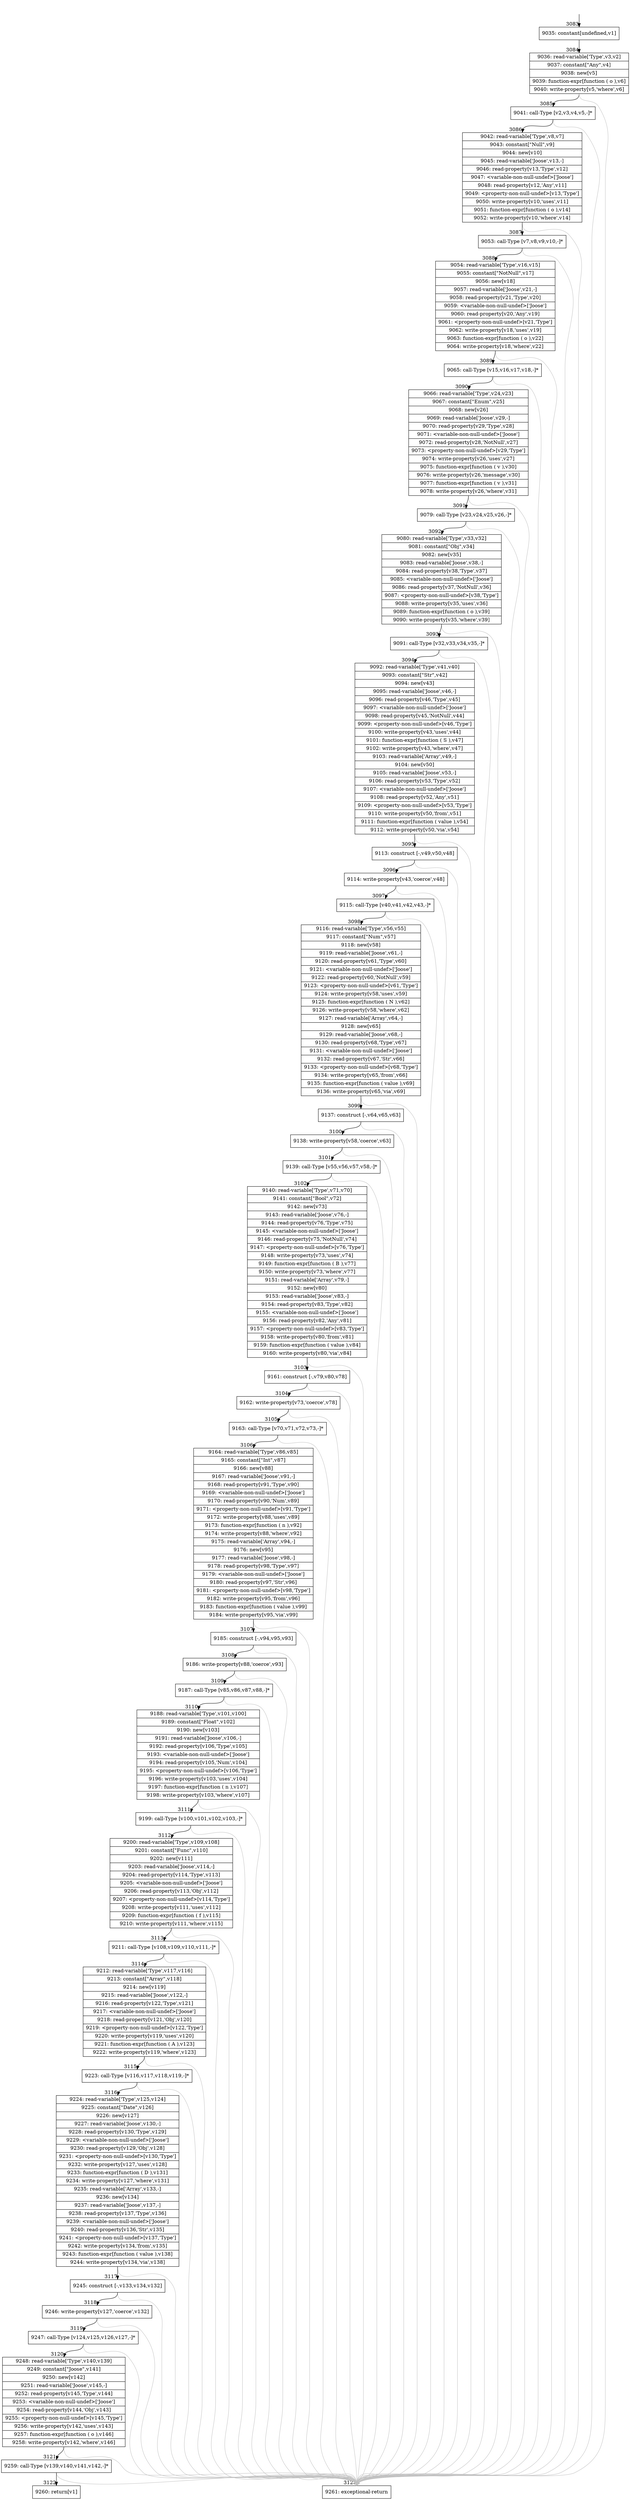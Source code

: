 digraph {
rankdir="TD"
BB_entry314[shape=none,label=""];
BB_entry314 -> BB3083 [tailport=s, headport=n, headlabel="    3083"]
BB3083 [shape=record label="{9035: constant[undefined,v1]}" ] 
BB3083 -> BB3084 [tailport=s, headport=n, headlabel="      3084"]
BB3084 [shape=record label="{9036: read-variable['Type',v3,v2]|9037: constant[\"Any\",v4]|9038: new[v5]|9039: function-expr[function ( o ),v6]|9040: write-property[v5,'where',v6]}" ] 
BB3084 -> BB3085 [tailport=s, headport=n, headlabel="      3085"]
BB3084 -> BB3123 [tailport=s, headport=n, color=gray, headlabel="      3123"]
BB3085 [shape=record label="{9041: call-Type [v2,v3,v4,v5,-]*}" ] 
BB3085 -> BB3086 [tailport=s, headport=n, headlabel="      3086"]
BB3085 -> BB3123 [tailport=s, headport=n, color=gray]
BB3086 [shape=record label="{9042: read-variable['Type',v8,v7]|9043: constant[\"Null\",v9]|9044: new[v10]|9045: read-variable['Joose',v13,-]|9046: read-property[v13,'Type',v12]|9047: \<variable-non-null-undef\>['Joose']|9048: read-property[v12,'Any',v11]|9049: \<property-non-null-undef\>[v13,'Type']|9050: write-property[v10,'uses',v11]|9051: function-expr[function ( o ),v14]|9052: write-property[v10,'where',v14]}" ] 
BB3086 -> BB3087 [tailport=s, headport=n, headlabel="      3087"]
BB3086 -> BB3123 [tailport=s, headport=n, color=gray]
BB3087 [shape=record label="{9053: call-Type [v7,v8,v9,v10,-]*}" ] 
BB3087 -> BB3088 [tailport=s, headport=n, headlabel="      3088"]
BB3087 -> BB3123 [tailport=s, headport=n, color=gray]
BB3088 [shape=record label="{9054: read-variable['Type',v16,v15]|9055: constant[\"NotNull\",v17]|9056: new[v18]|9057: read-variable['Joose',v21,-]|9058: read-property[v21,'Type',v20]|9059: \<variable-non-null-undef\>['Joose']|9060: read-property[v20,'Any',v19]|9061: \<property-non-null-undef\>[v21,'Type']|9062: write-property[v18,'uses',v19]|9063: function-expr[function ( o ),v22]|9064: write-property[v18,'where',v22]}" ] 
BB3088 -> BB3089 [tailport=s, headport=n, headlabel="      3089"]
BB3088 -> BB3123 [tailport=s, headport=n, color=gray]
BB3089 [shape=record label="{9065: call-Type [v15,v16,v17,v18,-]*}" ] 
BB3089 -> BB3090 [tailport=s, headport=n, headlabel="      3090"]
BB3089 -> BB3123 [tailport=s, headport=n, color=gray]
BB3090 [shape=record label="{9066: read-variable['Type',v24,v23]|9067: constant[\"Enum\",v25]|9068: new[v26]|9069: read-variable['Joose',v29,-]|9070: read-property[v29,'Type',v28]|9071: \<variable-non-null-undef\>['Joose']|9072: read-property[v28,'NotNull',v27]|9073: \<property-non-null-undef\>[v29,'Type']|9074: write-property[v26,'uses',v27]|9075: function-expr[function ( v ),v30]|9076: write-property[v26,'message',v30]|9077: function-expr[function ( v ),v31]|9078: write-property[v26,'where',v31]}" ] 
BB3090 -> BB3091 [tailport=s, headport=n, headlabel="      3091"]
BB3090 -> BB3123 [tailport=s, headport=n, color=gray]
BB3091 [shape=record label="{9079: call-Type [v23,v24,v25,v26,-]*}" ] 
BB3091 -> BB3092 [tailport=s, headport=n, headlabel="      3092"]
BB3091 -> BB3123 [tailport=s, headport=n, color=gray]
BB3092 [shape=record label="{9080: read-variable['Type',v33,v32]|9081: constant[\"Obj\",v34]|9082: new[v35]|9083: read-variable['Joose',v38,-]|9084: read-property[v38,'Type',v37]|9085: \<variable-non-null-undef\>['Joose']|9086: read-property[v37,'NotNull',v36]|9087: \<property-non-null-undef\>[v38,'Type']|9088: write-property[v35,'uses',v36]|9089: function-expr[function ( o ),v39]|9090: write-property[v35,'where',v39]}" ] 
BB3092 -> BB3093 [tailport=s, headport=n, headlabel="      3093"]
BB3092 -> BB3123 [tailport=s, headport=n, color=gray]
BB3093 [shape=record label="{9091: call-Type [v32,v33,v34,v35,-]*}" ] 
BB3093 -> BB3094 [tailport=s, headport=n, headlabel="      3094"]
BB3093 -> BB3123 [tailport=s, headport=n, color=gray]
BB3094 [shape=record label="{9092: read-variable['Type',v41,v40]|9093: constant[\"Str\",v42]|9094: new[v43]|9095: read-variable['Joose',v46,-]|9096: read-property[v46,'Type',v45]|9097: \<variable-non-null-undef\>['Joose']|9098: read-property[v45,'NotNull',v44]|9099: \<property-non-null-undef\>[v46,'Type']|9100: write-property[v43,'uses',v44]|9101: function-expr[function ( S ),v47]|9102: write-property[v43,'where',v47]|9103: read-variable['Array',v49,-]|9104: new[v50]|9105: read-variable['Joose',v53,-]|9106: read-property[v53,'Type',v52]|9107: \<variable-non-null-undef\>['Joose']|9108: read-property[v52,'Any',v51]|9109: \<property-non-null-undef\>[v53,'Type']|9110: write-property[v50,'from',v51]|9111: function-expr[function ( value ),v54]|9112: write-property[v50,'via',v54]}" ] 
BB3094 -> BB3095 [tailport=s, headport=n, headlabel="      3095"]
BB3094 -> BB3123 [tailport=s, headport=n, color=gray]
BB3095 [shape=record label="{9113: construct [-,v49,v50,v48]}" ] 
BB3095 -> BB3096 [tailport=s, headport=n, headlabel="      3096"]
BB3095 -> BB3123 [tailport=s, headport=n, color=gray]
BB3096 [shape=record label="{9114: write-property[v43,'coerce',v48]}" ] 
BB3096 -> BB3097 [tailport=s, headport=n, headlabel="      3097"]
BB3096 -> BB3123 [tailport=s, headport=n, color=gray]
BB3097 [shape=record label="{9115: call-Type [v40,v41,v42,v43,-]*}" ] 
BB3097 -> BB3098 [tailport=s, headport=n, headlabel="      3098"]
BB3097 -> BB3123 [tailport=s, headport=n, color=gray]
BB3098 [shape=record label="{9116: read-variable['Type',v56,v55]|9117: constant[\"Num\",v57]|9118: new[v58]|9119: read-variable['Joose',v61,-]|9120: read-property[v61,'Type',v60]|9121: \<variable-non-null-undef\>['Joose']|9122: read-property[v60,'NotNull',v59]|9123: \<property-non-null-undef\>[v61,'Type']|9124: write-property[v58,'uses',v59]|9125: function-expr[function ( N ),v62]|9126: write-property[v58,'where',v62]|9127: read-variable['Array',v64,-]|9128: new[v65]|9129: read-variable['Joose',v68,-]|9130: read-property[v68,'Type',v67]|9131: \<variable-non-null-undef\>['Joose']|9132: read-property[v67,'Str',v66]|9133: \<property-non-null-undef\>[v68,'Type']|9134: write-property[v65,'from',v66]|9135: function-expr[function ( value ),v69]|9136: write-property[v65,'via',v69]}" ] 
BB3098 -> BB3099 [tailport=s, headport=n, headlabel="      3099"]
BB3098 -> BB3123 [tailport=s, headport=n, color=gray]
BB3099 [shape=record label="{9137: construct [-,v64,v65,v63]}" ] 
BB3099 -> BB3100 [tailport=s, headport=n, headlabel="      3100"]
BB3099 -> BB3123 [tailport=s, headport=n, color=gray]
BB3100 [shape=record label="{9138: write-property[v58,'coerce',v63]}" ] 
BB3100 -> BB3101 [tailport=s, headport=n, headlabel="      3101"]
BB3100 -> BB3123 [tailport=s, headport=n, color=gray]
BB3101 [shape=record label="{9139: call-Type [v55,v56,v57,v58,-]*}" ] 
BB3101 -> BB3102 [tailport=s, headport=n, headlabel="      3102"]
BB3101 -> BB3123 [tailport=s, headport=n, color=gray]
BB3102 [shape=record label="{9140: read-variable['Type',v71,v70]|9141: constant[\"Bool\",v72]|9142: new[v73]|9143: read-variable['Joose',v76,-]|9144: read-property[v76,'Type',v75]|9145: \<variable-non-null-undef\>['Joose']|9146: read-property[v75,'NotNull',v74]|9147: \<property-non-null-undef\>[v76,'Type']|9148: write-property[v73,'uses',v74]|9149: function-expr[function ( B ),v77]|9150: write-property[v73,'where',v77]|9151: read-variable['Array',v79,-]|9152: new[v80]|9153: read-variable['Joose',v83,-]|9154: read-property[v83,'Type',v82]|9155: \<variable-non-null-undef\>['Joose']|9156: read-property[v82,'Any',v81]|9157: \<property-non-null-undef\>[v83,'Type']|9158: write-property[v80,'from',v81]|9159: function-expr[function ( value ),v84]|9160: write-property[v80,'via',v84]}" ] 
BB3102 -> BB3103 [tailport=s, headport=n, headlabel="      3103"]
BB3102 -> BB3123 [tailport=s, headport=n, color=gray]
BB3103 [shape=record label="{9161: construct [-,v79,v80,v78]}" ] 
BB3103 -> BB3104 [tailport=s, headport=n, headlabel="      3104"]
BB3103 -> BB3123 [tailport=s, headport=n, color=gray]
BB3104 [shape=record label="{9162: write-property[v73,'coerce',v78]}" ] 
BB3104 -> BB3105 [tailport=s, headport=n, headlabel="      3105"]
BB3104 -> BB3123 [tailport=s, headport=n, color=gray]
BB3105 [shape=record label="{9163: call-Type [v70,v71,v72,v73,-]*}" ] 
BB3105 -> BB3106 [tailport=s, headport=n, headlabel="      3106"]
BB3105 -> BB3123 [tailport=s, headport=n, color=gray]
BB3106 [shape=record label="{9164: read-variable['Type',v86,v85]|9165: constant[\"Int\",v87]|9166: new[v88]|9167: read-variable['Joose',v91,-]|9168: read-property[v91,'Type',v90]|9169: \<variable-non-null-undef\>['Joose']|9170: read-property[v90,'Num',v89]|9171: \<property-non-null-undef\>[v91,'Type']|9172: write-property[v88,'uses',v89]|9173: function-expr[function ( n ),v92]|9174: write-property[v88,'where',v92]|9175: read-variable['Array',v94,-]|9176: new[v95]|9177: read-variable['Joose',v98,-]|9178: read-property[v98,'Type',v97]|9179: \<variable-non-null-undef\>['Joose']|9180: read-property[v97,'Str',v96]|9181: \<property-non-null-undef\>[v98,'Type']|9182: write-property[v95,'from',v96]|9183: function-expr[function ( value ),v99]|9184: write-property[v95,'via',v99]}" ] 
BB3106 -> BB3107 [tailport=s, headport=n, headlabel="      3107"]
BB3106 -> BB3123 [tailport=s, headport=n, color=gray]
BB3107 [shape=record label="{9185: construct [-,v94,v95,v93]}" ] 
BB3107 -> BB3108 [tailport=s, headport=n, headlabel="      3108"]
BB3107 -> BB3123 [tailport=s, headport=n, color=gray]
BB3108 [shape=record label="{9186: write-property[v88,'coerce',v93]}" ] 
BB3108 -> BB3109 [tailport=s, headport=n, headlabel="      3109"]
BB3108 -> BB3123 [tailport=s, headport=n, color=gray]
BB3109 [shape=record label="{9187: call-Type [v85,v86,v87,v88,-]*}" ] 
BB3109 -> BB3110 [tailport=s, headport=n, headlabel="      3110"]
BB3109 -> BB3123 [tailport=s, headport=n, color=gray]
BB3110 [shape=record label="{9188: read-variable['Type',v101,v100]|9189: constant[\"Float\",v102]|9190: new[v103]|9191: read-variable['Joose',v106,-]|9192: read-property[v106,'Type',v105]|9193: \<variable-non-null-undef\>['Joose']|9194: read-property[v105,'Num',v104]|9195: \<property-non-null-undef\>[v106,'Type']|9196: write-property[v103,'uses',v104]|9197: function-expr[function ( n ),v107]|9198: write-property[v103,'where',v107]}" ] 
BB3110 -> BB3111 [tailport=s, headport=n, headlabel="      3111"]
BB3110 -> BB3123 [tailport=s, headport=n, color=gray]
BB3111 [shape=record label="{9199: call-Type [v100,v101,v102,v103,-]*}" ] 
BB3111 -> BB3112 [tailport=s, headport=n, headlabel="      3112"]
BB3111 -> BB3123 [tailport=s, headport=n, color=gray]
BB3112 [shape=record label="{9200: read-variable['Type',v109,v108]|9201: constant[\"Func\",v110]|9202: new[v111]|9203: read-variable['Joose',v114,-]|9204: read-property[v114,'Type',v113]|9205: \<variable-non-null-undef\>['Joose']|9206: read-property[v113,'Obj',v112]|9207: \<property-non-null-undef\>[v114,'Type']|9208: write-property[v111,'uses',v112]|9209: function-expr[function ( f ),v115]|9210: write-property[v111,'where',v115]}" ] 
BB3112 -> BB3113 [tailport=s, headport=n, headlabel="      3113"]
BB3112 -> BB3123 [tailport=s, headport=n, color=gray]
BB3113 [shape=record label="{9211: call-Type [v108,v109,v110,v111,-]*}" ] 
BB3113 -> BB3114 [tailport=s, headport=n, headlabel="      3114"]
BB3113 -> BB3123 [tailport=s, headport=n, color=gray]
BB3114 [shape=record label="{9212: read-variable['Type',v117,v116]|9213: constant[\"Array\",v118]|9214: new[v119]|9215: read-variable['Joose',v122,-]|9216: read-property[v122,'Type',v121]|9217: \<variable-non-null-undef\>['Joose']|9218: read-property[v121,'Obj',v120]|9219: \<property-non-null-undef\>[v122,'Type']|9220: write-property[v119,'uses',v120]|9221: function-expr[function ( A ),v123]|9222: write-property[v119,'where',v123]}" ] 
BB3114 -> BB3115 [tailport=s, headport=n, headlabel="      3115"]
BB3114 -> BB3123 [tailport=s, headport=n, color=gray]
BB3115 [shape=record label="{9223: call-Type [v116,v117,v118,v119,-]*}" ] 
BB3115 -> BB3116 [tailport=s, headport=n, headlabel="      3116"]
BB3115 -> BB3123 [tailport=s, headport=n, color=gray]
BB3116 [shape=record label="{9224: read-variable['Type',v125,v124]|9225: constant[\"Date\",v126]|9226: new[v127]|9227: read-variable['Joose',v130,-]|9228: read-property[v130,'Type',v129]|9229: \<variable-non-null-undef\>['Joose']|9230: read-property[v129,'Obj',v128]|9231: \<property-non-null-undef\>[v130,'Type']|9232: write-property[v127,'uses',v128]|9233: function-expr[function ( D ),v131]|9234: write-property[v127,'where',v131]|9235: read-variable['Array',v133,-]|9236: new[v134]|9237: read-variable['Joose',v137,-]|9238: read-property[v137,'Type',v136]|9239: \<variable-non-null-undef\>['Joose']|9240: read-property[v136,'Str',v135]|9241: \<property-non-null-undef\>[v137,'Type']|9242: write-property[v134,'from',v135]|9243: function-expr[function ( value ),v138]|9244: write-property[v134,'via',v138]}" ] 
BB3116 -> BB3117 [tailport=s, headport=n, headlabel="      3117"]
BB3116 -> BB3123 [tailport=s, headport=n, color=gray]
BB3117 [shape=record label="{9245: construct [-,v133,v134,v132]}" ] 
BB3117 -> BB3118 [tailport=s, headport=n, headlabel="      3118"]
BB3117 -> BB3123 [tailport=s, headport=n, color=gray]
BB3118 [shape=record label="{9246: write-property[v127,'coerce',v132]}" ] 
BB3118 -> BB3119 [tailport=s, headport=n, headlabel="      3119"]
BB3118 -> BB3123 [tailport=s, headport=n, color=gray]
BB3119 [shape=record label="{9247: call-Type [v124,v125,v126,v127,-]*}" ] 
BB3119 -> BB3120 [tailport=s, headport=n, headlabel="      3120"]
BB3119 -> BB3123 [tailport=s, headport=n, color=gray]
BB3120 [shape=record label="{9248: read-variable['Type',v140,v139]|9249: constant[\"Joose\",v141]|9250: new[v142]|9251: read-variable['Joose',v145,-]|9252: read-property[v145,'Type',v144]|9253: \<variable-non-null-undef\>['Joose']|9254: read-property[v144,'Obj',v143]|9255: \<property-non-null-undef\>[v145,'Type']|9256: write-property[v142,'uses',v143]|9257: function-expr[function ( o ),v146]|9258: write-property[v142,'where',v146]}" ] 
BB3120 -> BB3121 [tailport=s, headport=n, headlabel="      3121"]
BB3120 -> BB3123 [tailport=s, headport=n, color=gray]
BB3121 [shape=record label="{9259: call-Type [v139,v140,v141,v142,-]*}" ] 
BB3121 -> BB3122 [tailport=s, headport=n, headlabel="      3122"]
BB3121 -> BB3123 [tailport=s, headport=n, color=gray]
BB3122 [shape=record label="{9260: return[v1]}" ] 
BB3123 [shape=record label="{9261: exceptional-return}" ] 
//#$~ 3554
}
